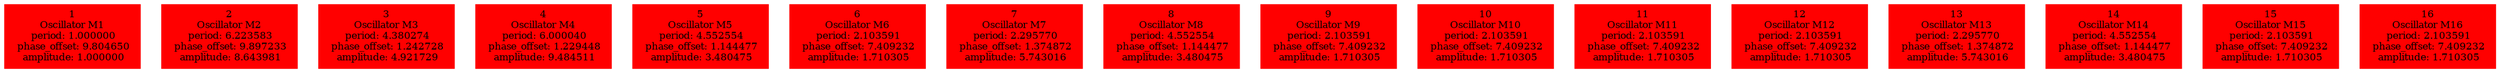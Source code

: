  digraph g{ forcelabels=true;
1 [label=<1<BR />Oscillator M1<BR /> period: 1.000000<BR /> phase_offset: 9.804650<BR /> amplitude: 1.000000>, shape=box,color=red,style=filled,fontsize=8];2 [label=<2<BR />Oscillator M2<BR /> period: 6.223583<BR /> phase_offset: 9.897233<BR /> amplitude: 8.643981>, shape=box,color=red,style=filled,fontsize=8];3 [label=<3<BR />Oscillator M3<BR /> period: 4.380274<BR /> phase_offset: 1.242728<BR /> amplitude: 4.921729>, shape=box,color=red,style=filled,fontsize=8];4 [label=<4<BR />Oscillator M4<BR /> period: 6.000040<BR /> phase_offset: 1.229448<BR /> amplitude: 9.484511>, shape=box,color=red,style=filled,fontsize=8];5 [label=<5<BR />Oscillator M5<BR /> period: 4.552554<BR /> phase_offset: 1.144477<BR /> amplitude: 3.480475>, shape=box,color=red,style=filled,fontsize=8];6 [label=<6<BR />Oscillator M6<BR /> period: 2.103591<BR /> phase_offset: 7.409232<BR /> amplitude: 1.710305>, shape=box,color=red,style=filled,fontsize=8];7 [label=<7<BR />Oscillator M7<BR /> period: 2.295770<BR /> phase_offset: 1.374872<BR /> amplitude: 5.743016>, shape=box,color=red,style=filled,fontsize=8];8 [label=<8<BR />Oscillator M8<BR /> period: 4.552554<BR /> phase_offset: 1.144477<BR /> amplitude: 3.480475>, shape=box,color=red,style=filled,fontsize=8];9 [label=<9<BR />Oscillator M9<BR /> period: 2.103591<BR /> phase_offset: 7.409232<BR /> amplitude: 1.710305>, shape=box,color=red,style=filled,fontsize=8];10 [label=<10<BR />Oscillator M10<BR /> period: 2.103591<BR /> phase_offset: 7.409232<BR /> amplitude: 1.710305>, shape=box,color=red,style=filled,fontsize=8];11 [label=<11<BR />Oscillator M11<BR /> period: 2.103591<BR /> phase_offset: 7.409232<BR /> amplitude: 1.710305>, shape=box,color=red,style=filled,fontsize=8];12 [label=<12<BR />Oscillator M12<BR /> period: 2.103591<BR /> phase_offset: 7.409232<BR /> amplitude: 1.710305>, shape=box,color=red,style=filled,fontsize=8];13 [label=<13<BR />Oscillator M13<BR /> period: 2.295770<BR /> phase_offset: 1.374872<BR /> amplitude: 5.743016>, shape=box,color=red,style=filled,fontsize=8];14 [label=<14<BR />Oscillator M14<BR /> period: 4.552554<BR /> phase_offset: 1.144477<BR /> amplitude: 3.480475>, shape=box,color=red,style=filled,fontsize=8];15 [label=<15<BR />Oscillator M15<BR /> period: 2.103591<BR /> phase_offset: 7.409232<BR /> amplitude: 1.710305>, shape=box,color=red,style=filled,fontsize=8];16 [label=<16<BR />Oscillator M16<BR /> period: 2.103591<BR /> phase_offset: 7.409232<BR /> amplitude: 1.710305>, shape=box,color=red,style=filled,fontsize=8]; }
